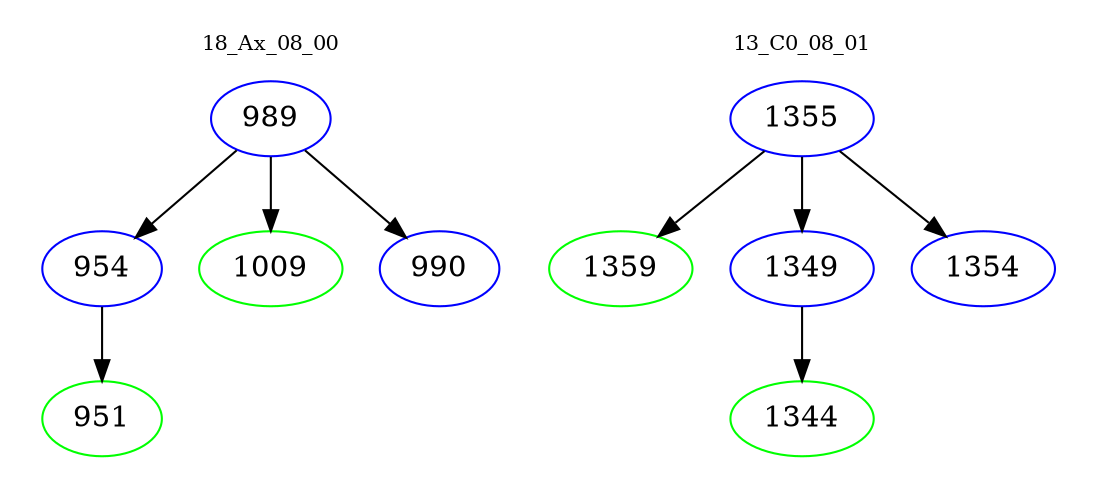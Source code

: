 digraph{
subgraph cluster_0 {
color = white
label = "18_Ax_08_00";
fontsize=10;
T0_989 [label="989", color="blue"]
T0_989 -> T0_954 [color="black"]
T0_954 [label="954", color="blue"]
T0_954 -> T0_951 [color="black"]
T0_951 [label="951", color="green"]
T0_989 -> T0_1009 [color="black"]
T0_1009 [label="1009", color="green"]
T0_989 -> T0_990 [color="black"]
T0_990 [label="990", color="blue"]
}
subgraph cluster_1 {
color = white
label = "13_C0_08_01";
fontsize=10;
T1_1355 [label="1355", color="blue"]
T1_1355 -> T1_1359 [color="black"]
T1_1359 [label="1359", color="green"]
T1_1355 -> T1_1349 [color="black"]
T1_1349 [label="1349", color="blue"]
T1_1349 -> T1_1344 [color="black"]
T1_1344 [label="1344", color="green"]
T1_1355 -> T1_1354 [color="black"]
T1_1354 [label="1354", color="blue"]
}
}
